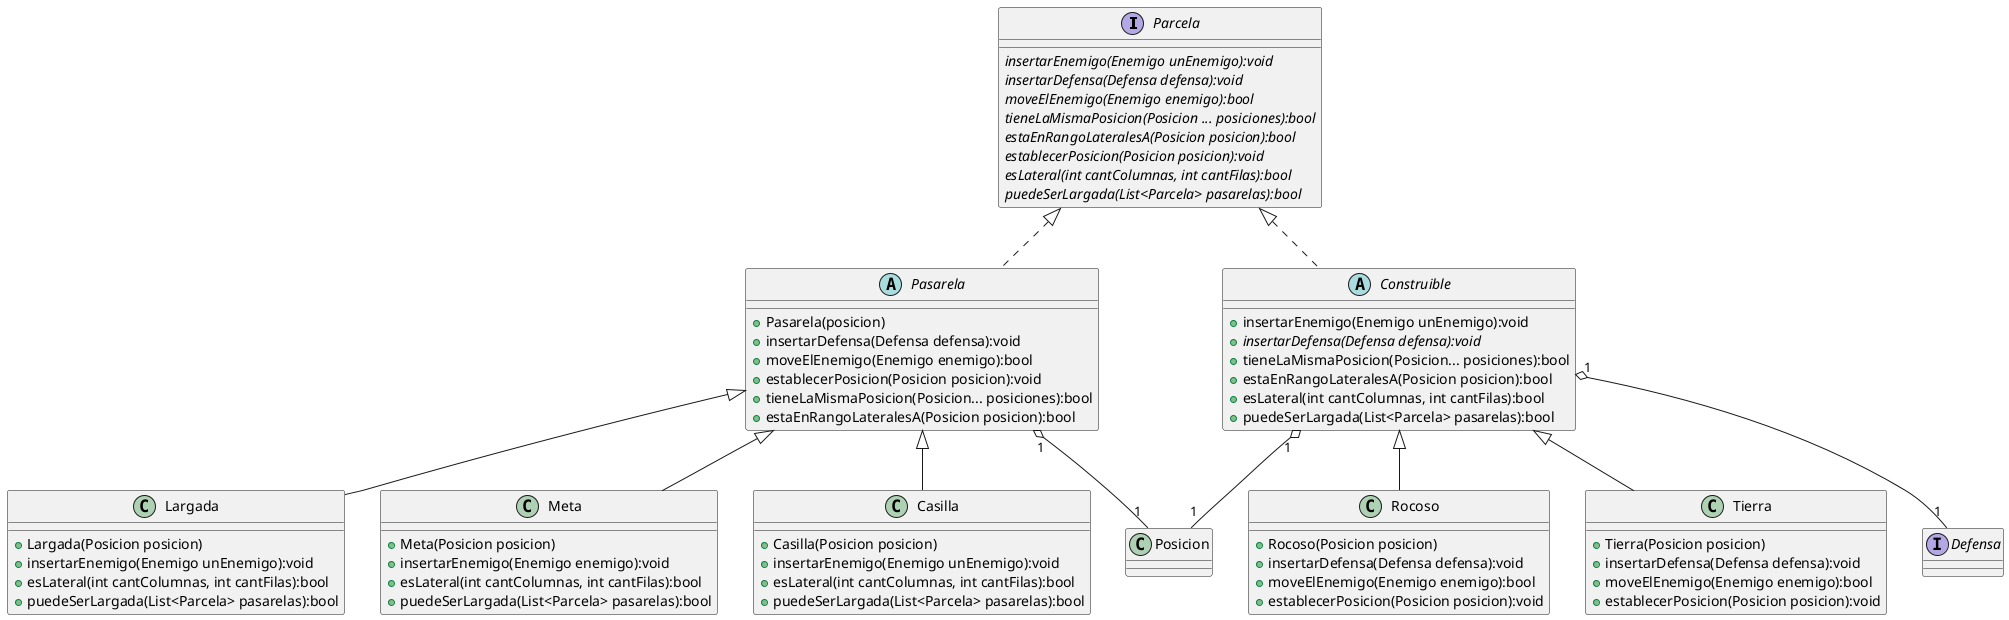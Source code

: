 @startuml

interface Parcela {
    {abstract}insertarEnemigo(Enemigo unEnemigo):void
    {abstract}insertarDefensa(Defensa defensa):void
    {abstract}moveElEnemigo(Enemigo enemigo):bool
    {abstract}tieneLaMismaPosicion(Posicion ... posiciones):bool
    {abstract}estaEnRangoLateralesA(Posicion posicion):bool
    {abstract}establecerPosicion(Posicion posicion):void
    {abstract}esLateral(int cantColumnas, int cantFilas):bool
    {abstract}puedeSerLargada(List<Parcela> pasarelas):bool
}

abstract Pasarela {
    +Pasarela(posicion)
    +insertarDefensa(Defensa defensa):void
    +moveElEnemigo(Enemigo enemigo):bool
    +establecerPosicion(Posicion posicion):void
    +tieneLaMismaPosicion(Posicion... posiciones):bool
    +estaEnRangoLateralesA(Posicion posicion):bool
}

class Largada {
    +Largada(Posicion posicion)
    +insertarEnemigo(Enemigo unEnemigo):void
    +esLateral(int cantColumnas, int cantFilas):bool
    +puedeSerLargada(List<Parcela> pasarelas):bool
}

class Meta {
    +Meta(Posicion posicion)
    +insertarEnemigo(Enemigo enemigo):void
    +esLateral(int cantColumnas, int cantFilas):bool
    +puedeSerLargada(List<Parcela> pasarelas):bool
}

class Casilla {
    +Casilla(Posicion posicion)
    +insertarEnemigo(Enemigo unEnemigo):void
    +esLateral(int cantColumnas, int cantFilas):bool
    +puedeSerLargada(List<Parcela> pasarelas):bool
}

abstract Construible {
    +insertarEnemigo(Enemigo unEnemigo):void
    {abstract}+insertarDefensa(Defensa defensa):void
    +tieneLaMismaPosicion(Posicion... posiciones):bool
    +estaEnRangoLateralesA(Posicion posicion):bool
    +esLateral(int cantColumnas, int cantFilas):bool
    +puedeSerLargada(List<Parcela> pasarelas):bool
}

class Rocoso {
    +Rocoso(Posicion posicion)
    +insertarDefensa(Defensa defensa):void
    +moveElEnemigo(Enemigo enemigo):bool
    +establecerPosicion(Posicion posicion):void
}

class Tierra {
    +Tierra(Posicion posicion)
    +insertarDefensa(Defensa defensa):void
    +moveElEnemigo(Enemigo enemigo):bool
    +establecerPosicion(Posicion posicion):void
}

interface Defensa {}

Parcela <|.. Pasarela
Parcela <|.. Construible
Construible <|-- Tierra
Construible <|-- Rocoso
Pasarela "1" o-- "1" Posicion
Construible "1" o-- "1" Posicion
Construible "1" o-- "1" Defensa
Pasarela <|-- Largada
Pasarela <|-- Meta
Pasarela <|-- Casilla

@enduml